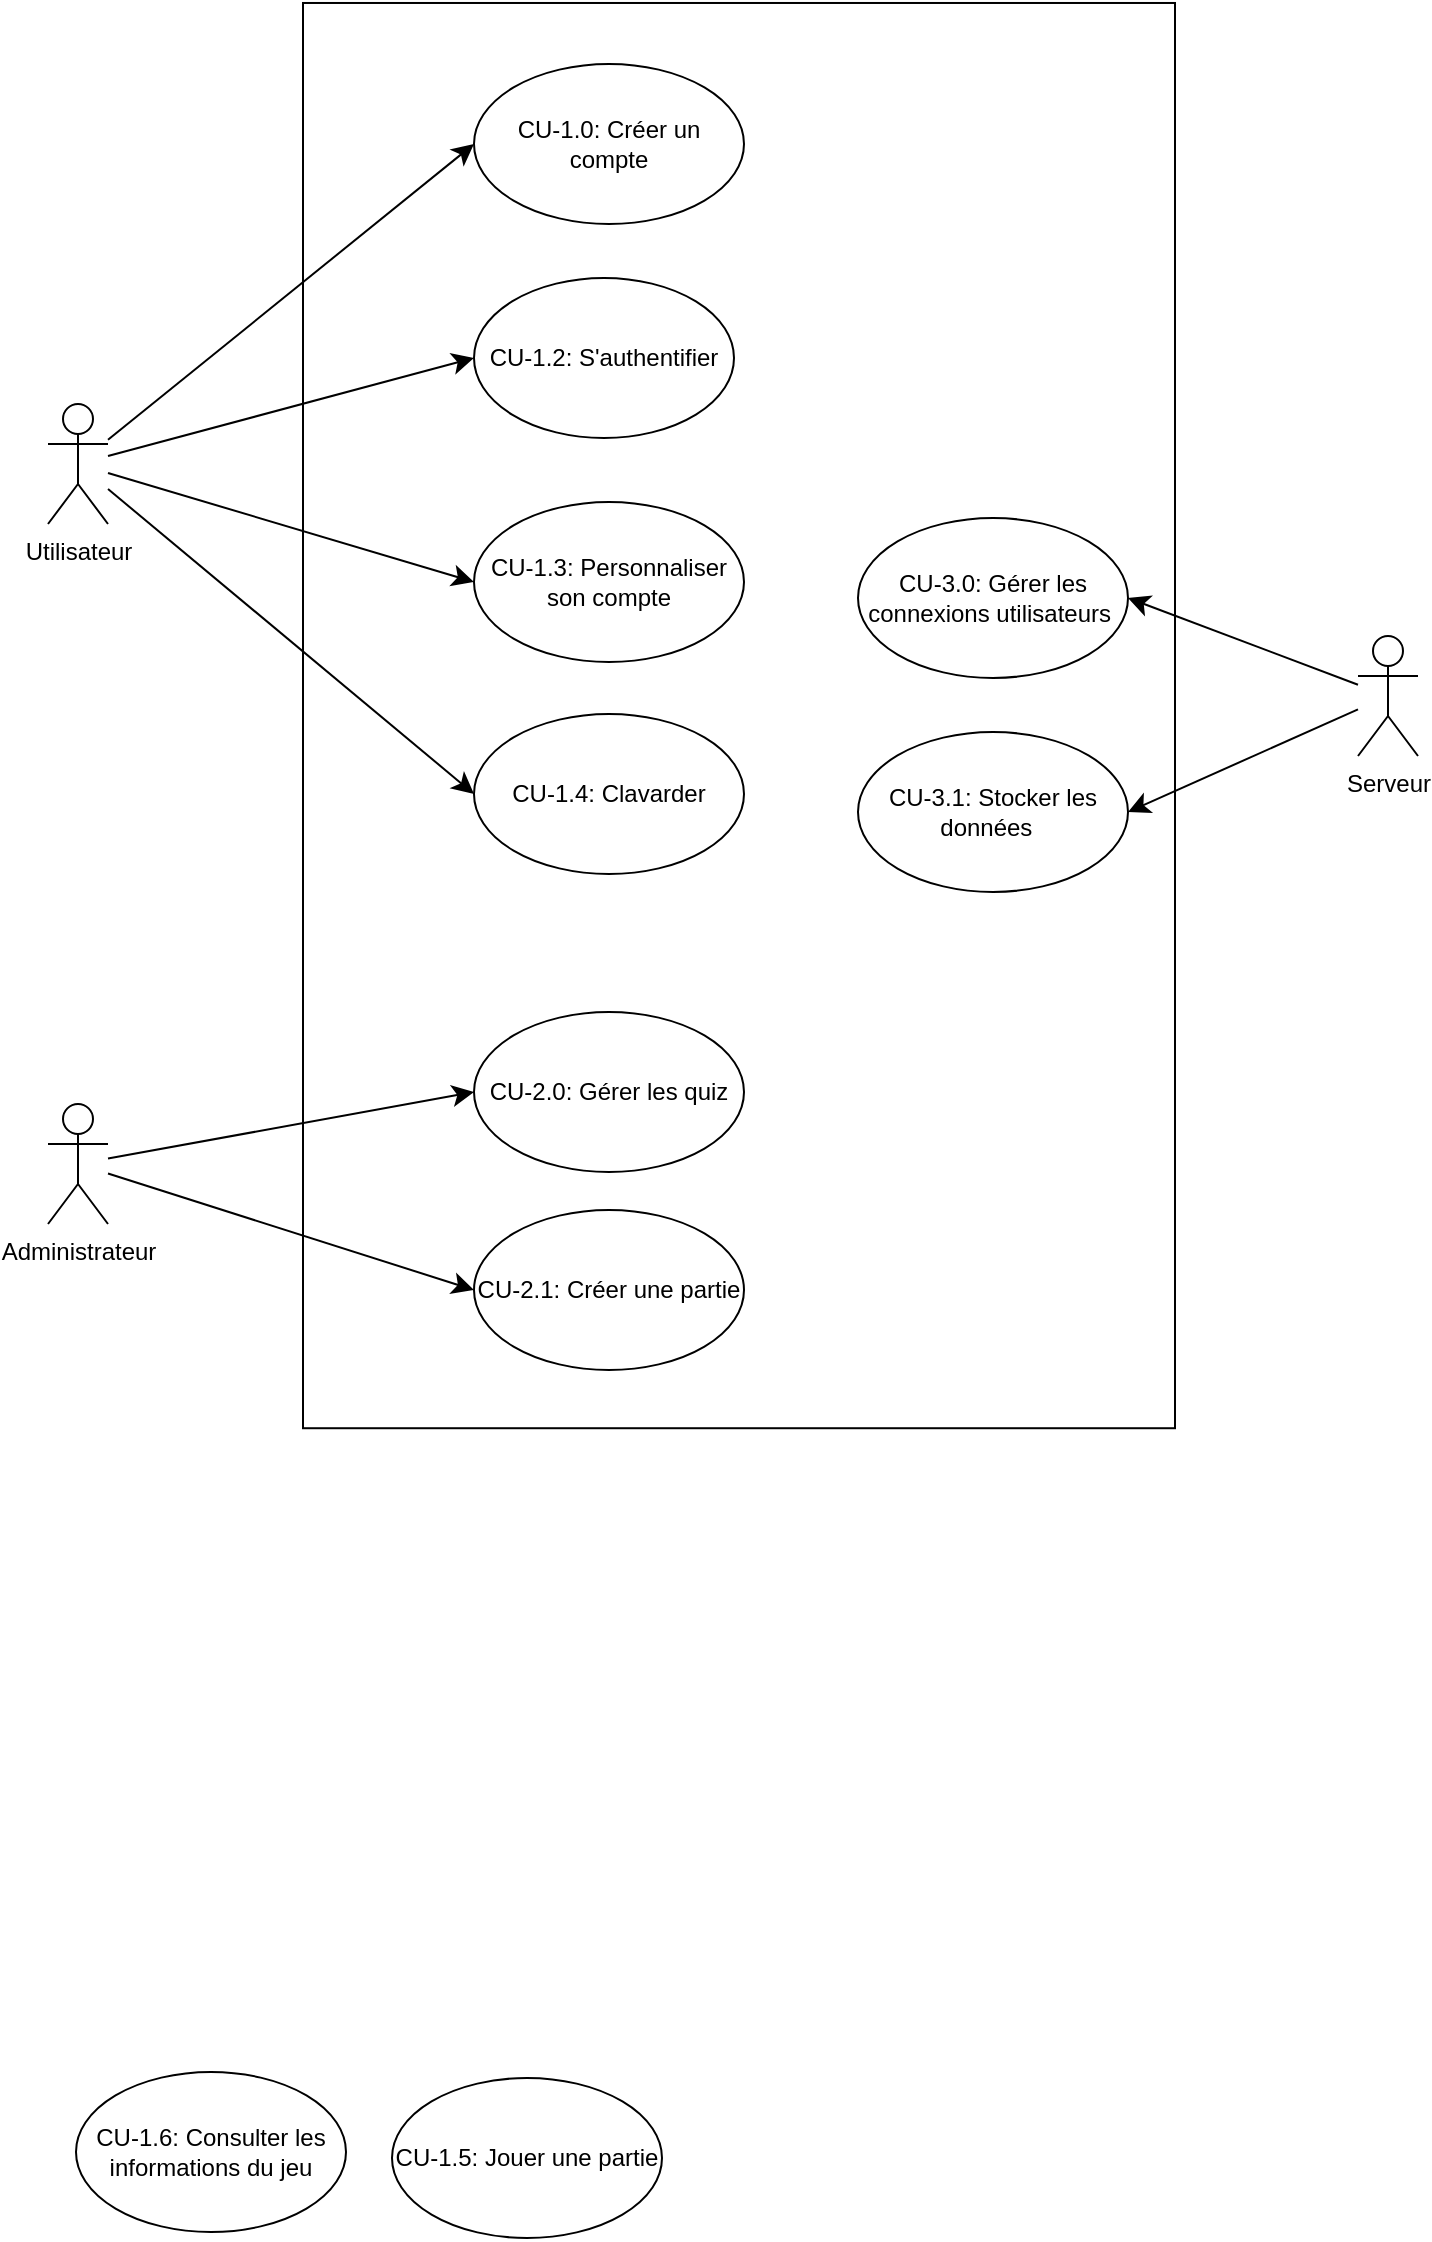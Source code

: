 <mxfile version="26.0.10" pages="2">
  <diagram name="Page-1" id="LmkIUaTlcNjjfgPNxiDa">
    <mxGraphModel dx="2194" dy="1544" grid="0" gridSize="10" guides="1" tooltips="1" connect="1" arrows="1" fold="1" page="0" pageScale="1" pageWidth="827" pageHeight="1169" math="0" shadow="0">
      <root>
        <mxCell id="0" />
        <mxCell id="1" parent="0" />
        <mxCell id="PwDJaaIt9xRniJhDqqwZ-2" value="" style="rounded=0;whiteSpace=wrap;html=1;rotation=90;" vertex="1" parent="1">
          <mxGeometry x="-382.81" y="106.8" width="712.62" height="436" as="geometry" />
        </mxCell>
        <mxCell id="PwDJaaIt9xRniJhDqqwZ-19" style="edgeStyle=none;curved=1;rounded=0;orthogonalLoop=1;jettySize=auto;html=1;entryX=0;entryY=0.5;entryDx=0;entryDy=0;fontSize=12;startSize=8;endSize=8;" edge="1" parent="1" source="PwDJaaIt9xRniJhDqqwZ-1" target="PwDJaaIt9xRniJhDqqwZ-6">
          <mxGeometry relative="1" as="geometry">
            <Array as="points">
              <mxPoint x="-159" y="146" />
            </Array>
          </mxGeometry>
        </mxCell>
        <mxCell id="PwDJaaIt9xRniJhDqqwZ-20" style="edgeStyle=none;curved=1;rounded=0;orthogonalLoop=1;jettySize=auto;html=1;entryX=0;entryY=0.5;entryDx=0;entryDy=0;fontSize=12;startSize=8;endSize=8;" edge="1" parent="1" source="PwDJaaIt9xRniJhDqqwZ-1" target="PwDJaaIt9xRniJhDqqwZ-5">
          <mxGeometry relative="1" as="geometry" />
        </mxCell>
        <mxCell id="PwDJaaIt9xRniJhDqqwZ-22" style="edgeStyle=none;curved=1;rounded=0;orthogonalLoop=1;jettySize=auto;html=1;entryX=0;entryY=0.5;entryDx=0;entryDy=0;fontSize=12;startSize=8;endSize=8;" edge="1" parent="1" source="PwDJaaIt9xRniJhDqqwZ-1" target="PwDJaaIt9xRniJhDqqwZ-7">
          <mxGeometry relative="1" as="geometry" />
        </mxCell>
        <mxCell id="PwDJaaIt9xRniJhDqqwZ-23" style="edgeStyle=none;curved=1;rounded=0;orthogonalLoop=1;jettySize=auto;html=1;entryX=0;entryY=0.5;entryDx=0;entryDy=0;fontSize=12;startSize=8;endSize=8;" edge="1" parent="1" source="PwDJaaIt9xRniJhDqqwZ-1" target="PwDJaaIt9xRniJhDqqwZ-8">
          <mxGeometry relative="1" as="geometry" />
        </mxCell>
        <mxCell id="PwDJaaIt9xRniJhDqqwZ-1" value="Utilisateur" style="shape=umlActor;verticalLabelPosition=bottom;verticalAlign=top;html=1;outlineConnect=0;" vertex="1" parent="1">
          <mxGeometry x="-372" y="169" width="30" height="60" as="geometry" />
        </mxCell>
        <mxCell id="PwDJaaIt9xRniJhDqqwZ-29" style="edgeStyle=none;curved=1;rounded=0;orthogonalLoop=1;jettySize=auto;html=1;entryX=0;entryY=0.5;entryDx=0;entryDy=0;fontSize=12;startSize=8;endSize=8;" edge="1" parent="1" source="PwDJaaIt9xRniJhDqqwZ-3" target="PwDJaaIt9xRniJhDqqwZ-25">
          <mxGeometry relative="1" as="geometry" />
        </mxCell>
        <mxCell id="PwDJaaIt9xRniJhDqqwZ-30" style="edgeStyle=none;curved=1;rounded=0;orthogonalLoop=1;jettySize=auto;html=1;entryX=0;entryY=0.5;entryDx=0;entryDy=0;fontSize=12;startSize=8;endSize=8;" edge="1" parent="1" source="PwDJaaIt9xRniJhDqqwZ-3" target="PwDJaaIt9xRniJhDqqwZ-26">
          <mxGeometry relative="1" as="geometry" />
        </mxCell>
        <mxCell id="PwDJaaIt9xRniJhDqqwZ-3" value="Administrateur" style="shape=umlActor;verticalLabelPosition=bottom;verticalAlign=top;html=1;outlineConnect=0;" vertex="1" parent="1">
          <mxGeometry x="-372" y="519" width="30" height="60" as="geometry" />
        </mxCell>
        <mxCell id="PwDJaaIt9xRniJhDqqwZ-33" style="edgeStyle=none;curved=1;rounded=0;orthogonalLoop=1;jettySize=auto;html=1;entryX=1;entryY=0.5;entryDx=0;entryDy=0;fontSize=12;startSize=8;endSize=8;" edge="1" parent="1" source="PwDJaaIt9xRniJhDqqwZ-4" target="PwDJaaIt9xRniJhDqqwZ-31">
          <mxGeometry relative="1" as="geometry" />
        </mxCell>
        <mxCell id="PwDJaaIt9xRniJhDqqwZ-34" style="edgeStyle=none;curved=1;rounded=0;orthogonalLoop=1;jettySize=auto;html=1;entryX=1;entryY=0.5;entryDx=0;entryDy=0;fontSize=12;startSize=8;endSize=8;" edge="1" parent="1" source="PwDJaaIt9xRniJhDqqwZ-4" target="PwDJaaIt9xRniJhDqqwZ-32">
          <mxGeometry relative="1" as="geometry" />
        </mxCell>
        <mxCell id="PwDJaaIt9xRniJhDqqwZ-4" value="Serveur" style="shape=umlActor;verticalLabelPosition=bottom;verticalAlign=top;html=1;outlineConnect=0;" vertex="1" parent="1">
          <mxGeometry x="283" y="285" width="30" height="60" as="geometry" />
        </mxCell>
        <mxCell id="PwDJaaIt9xRniJhDqqwZ-5" value="CU-1.0: Créer un compte" style="ellipse;whiteSpace=wrap;html=1;" vertex="1" parent="1">
          <mxGeometry x="-159" y="-1" width="135" height="80" as="geometry" />
        </mxCell>
        <mxCell id="PwDJaaIt9xRniJhDqqwZ-6" value="CU-1.2: S&#39;authentifier" style="ellipse;whiteSpace=wrap;html=1;" vertex="1" parent="1">
          <mxGeometry x="-159" y="106" width="130" height="80" as="geometry" />
        </mxCell>
        <mxCell id="PwDJaaIt9xRniJhDqqwZ-7" value="CU-1.3: Personnaliser son compte" style="ellipse;whiteSpace=wrap;html=1;" vertex="1" parent="1">
          <mxGeometry x="-159" y="218" width="135" height="80" as="geometry" />
        </mxCell>
        <mxCell id="PwDJaaIt9xRniJhDqqwZ-8" value="CU-1.4: Clavarder" style="ellipse;whiteSpace=wrap;html=1;" vertex="1" parent="1">
          <mxGeometry x="-159" y="324" width="135" height="80" as="geometry" />
        </mxCell>
        <mxCell id="PwDJaaIt9xRniJhDqqwZ-9" value="CU-1.5: Jouer une partie" style="ellipse;whiteSpace=wrap;html=1;" vertex="1" parent="1">
          <mxGeometry x="-200" y="1006" width="135" height="80" as="geometry" />
        </mxCell>
        <mxCell id="PwDJaaIt9xRniJhDqqwZ-25" value="CU-2.0: Gérer les quiz" style="ellipse;whiteSpace=wrap;html=1;" vertex="1" parent="1">
          <mxGeometry x="-159" y="473" width="135" height="80" as="geometry" />
        </mxCell>
        <mxCell id="PwDJaaIt9xRniJhDqqwZ-26" value="CU-2.1: Créer une partie" style="ellipse;whiteSpace=wrap;html=1;" vertex="1" parent="1">
          <mxGeometry x="-159" y="572" width="135" height="80" as="geometry" />
        </mxCell>
        <mxCell id="PwDJaaIt9xRniJhDqqwZ-27" value="CU-1.6: Consulter les informations du jeu" style="ellipse;whiteSpace=wrap;html=1;" vertex="1" parent="1">
          <mxGeometry x="-358" y="1003" width="135" height="80" as="geometry" />
        </mxCell>
        <mxCell id="PwDJaaIt9xRniJhDqqwZ-31" value="CU-3.0: Gérer les connexions utilisateurs&amp;nbsp;" style="ellipse;whiteSpace=wrap;html=1;" vertex="1" parent="1">
          <mxGeometry x="33" y="226" width="135" height="80" as="geometry" />
        </mxCell>
        <mxCell id="PwDJaaIt9xRniJhDqqwZ-32" value="CU-3.1: Stocker les données&amp;nbsp;&amp;nbsp;" style="ellipse;whiteSpace=wrap;html=1;" vertex="1" parent="1">
          <mxGeometry x="33" y="333" width="135" height="80" as="geometry" />
        </mxCell>
      </root>
    </mxGraphModel>
  </diagram>
  <diagram id="P-aJpBpOmW_ZemABuQjC" name="Page-2">
    <mxGraphModel dx="1921" dy="1115" grid="0" gridSize="10" guides="1" tooltips="1" connect="1" arrows="1" fold="1" page="0" pageScale="1" pageWidth="827" pageHeight="1169" math="0" shadow="0">
      <root>
        <mxCell id="0" />
        <mxCell id="1" parent="0" />
        <mxCell id="VAKgGAkGLzUgSfpYYlVm-1" value="" style="rounded=0;whiteSpace=wrap;html=1;rotation=90;" vertex="1" parent="1">
          <mxGeometry x="-347.56" y="71.56" width="509.48" height="303.35" as="geometry" />
        </mxCell>
        <mxCell id="VAKgGAkGLzUgSfpYYlVm-2" style="edgeStyle=none;curved=1;rounded=0;orthogonalLoop=1;jettySize=auto;html=1;entryX=0;entryY=0.5;entryDx=0;entryDy=0;fontSize=12;startSize=8;endSize=8;" edge="1" parent="1" source="VAKgGAkGLzUgSfpYYlVm-6" target="VAKgGAkGLzUgSfpYYlVm-14">
          <mxGeometry relative="1" as="geometry">
            <Array as="points">
              <mxPoint x="-159" y="146" />
            </Array>
          </mxGeometry>
        </mxCell>
        <mxCell id="VAKgGAkGLzUgSfpYYlVm-3" style="edgeStyle=none;curved=1;rounded=0;orthogonalLoop=1;jettySize=auto;html=1;entryX=0;entryY=0.5;entryDx=0;entryDy=0;fontSize=12;startSize=8;endSize=8;" edge="1" parent="1" source="VAKgGAkGLzUgSfpYYlVm-6" target="VAKgGAkGLzUgSfpYYlVm-13">
          <mxGeometry relative="1" as="geometry" />
        </mxCell>
        <mxCell id="VAKgGAkGLzUgSfpYYlVm-4" style="edgeStyle=none;curved=1;rounded=0;orthogonalLoop=1;jettySize=auto;html=1;entryX=0;entryY=0.5;entryDx=0;entryDy=0;fontSize=12;startSize=8;endSize=8;" edge="1" parent="1" source="VAKgGAkGLzUgSfpYYlVm-6" target="VAKgGAkGLzUgSfpYYlVm-15">
          <mxGeometry relative="1" as="geometry" />
        </mxCell>
        <mxCell id="VAKgGAkGLzUgSfpYYlVm-6" value="Utilisateur" style="shape=umlActor;verticalLabelPosition=bottom;verticalAlign=top;html=1;outlineConnect=0;" vertex="1" parent="1">
          <mxGeometry x="-361" y="106" width="30" height="60" as="geometry" />
        </mxCell>
        <mxCell id="VAKgGAkGLzUgSfpYYlVm-13" value="CU-1.0: Rejoindre un canal de chat" style="ellipse;whiteSpace=wrap;html=1;" vertex="1" parent="1">
          <mxGeometry x="-159" y="-1" width="135" height="80" as="geometry" />
        </mxCell>
        <mxCell id="VAKgGAkGLzUgSfpYYlVm-14" value="CU-1.2: Quitter le canal" style="ellipse;whiteSpace=wrap;html=1;" vertex="1" parent="1">
          <mxGeometry x="-159" y="106" width="130" height="80" as="geometry" />
        </mxCell>
        <mxCell id="VAKgGAkGLzUgSfpYYlVm-15" value="CU-1.3: Envoyer un message" style="ellipse;whiteSpace=wrap;html=1;" vertex="1" parent="1">
          <mxGeometry x="-159" y="218" width="135" height="80" as="geometry" />
        </mxCell>
        <mxCell id="VAKgGAkGLzUgSfpYYlVm-25" style="edgeStyle=none;curved=1;rounded=0;orthogonalLoop=1;jettySize=auto;html=1;entryX=0;entryY=0.5;entryDx=0;entryDy=0;fontSize=12;startSize=8;endSize=8;" edge="1" parent="1" source="VAKgGAkGLzUgSfpYYlVm-23" target="VAKgGAkGLzUgSfpYYlVm-24">
          <mxGeometry relative="1" as="geometry" />
        </mxCell>
        <mxCell id="VAKgGAkGLzUgSfpYYlVm-23" value="Utilisateur (Client léger)" style="shape=umlActor;verticalLabelPosition=bottom;verticalAlign=top;html=1;outlineConnect=0;" vertex="1" parent="1">
          <mxGeometry x="-364" y="380" width="30" height="60" as="geometry" />
        </mxCell>
        <mxCell id="VAKgGAkGLzUgSfpYYlVm-24" value="CU-1.4: Recevoir une notification de message" style="ellipse;whiteSpace=wrap;html=1;" vertex="1" parent="1">
          <mxGeometry x="-159" y="370" width="135" height="80" as="geometry" />
        </mxCell>
        <mxCell id="VAKgGAkGLzUgSfpYYlVm-26" value="" style="endArrow=block;endSize=16;endFill=0;html=1;rounded=0;fontSize=12;curved=1;exitX=0.5;exitY=0;exitDx=0;exitDy=0;exitPerimeter=0;" edge="1" parent="1" source="VAKgGAkGLzUgSfpYYlVm-23">
          <mxGeometry width="160" relative="1" as="geometry">
            <mxPoint x="-201" y="259" as="sourcePoint" />
            <mxPoint x="-349" y="187" as="targetPoint" />
          </mxGeometry>
        </mxCell>
        <mxCell id="VAKgGAkGLzUgSfpYYlVm-27" value="Include" style="endArrow=open;endSize=12;dashed=1;html=1;rounded=0;fontSize=12;curved=1;exitX=0.5;exitY=1;exitDx=0;exitDy=0;entryX=0.5;entryY=0;entryDx=0;entryDy=0;" edge="1" parent="1" source="VAKgGAkGLzUgSfpYYlVm-15" target="VAKgGAkGLzUgSfpYYlVm-24">
          <mxGeometry width="160" relative="1" as="geometry">
            <mxPoint x="-238" y="259" as="sourcePoint" />
            <mxPoint x="-78" y="259" as="targetPoint" />
          </mxGeometry>
        </mxCell>
      </root>
    </mxGraphModel>
  </diagram>
</mxfile>

